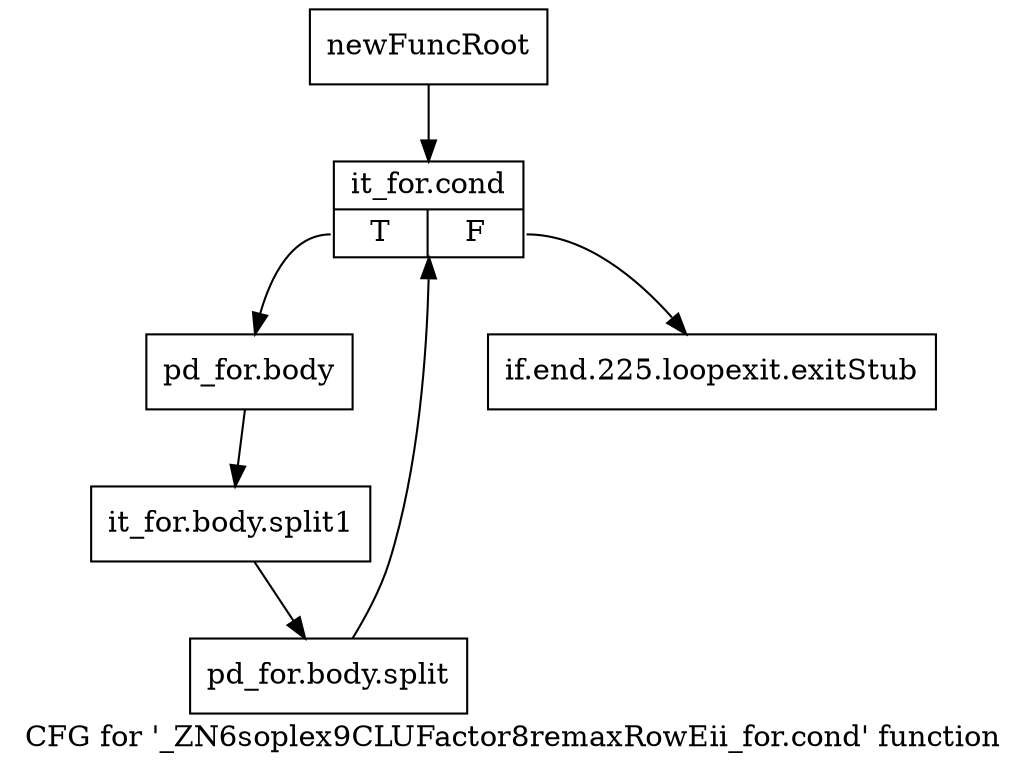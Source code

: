 digraph "CFG for '_ZN6soplex9CLUFactor8remaxRowEii_for.cond' function" {
	label="CFG for '_ZN6soplex9CLUFactor8remaxRowEii_for.cond' function";

	Node0x2bd97d0 [shape=record,label="{newFuncRoot}"];
	Node0x2bd97d0 -> Node0x2bd9870;
	Node0x2bd9820 [shape=record,label="{if.end.225.loopexit.exitStub}"];
	Node0x2bd9870 [shape=record,label="{it_for.cond|{<s0>T|<s1>F}}"];
	Node0x2bd9870:s0 -> Node0x2bd98c0;
	Node0x2bd9870:s1 -> Node0x2bd9820;
	Node0x2bd98c0 [shape=record,label="{pd_for.body}"];
	Node0x2bd98c0 -> Node0x3439fe0;
	Node0x3439fe0 [shape=record,label="{it_for.body.split1}"];
	Node0x3439fe0 -> Node0x34403d0;
	Node0x34403d0 [shape=record,label="{pd_for.body.split}"];
	Node0x34403d0 -> Node0x2bd9870;
}
